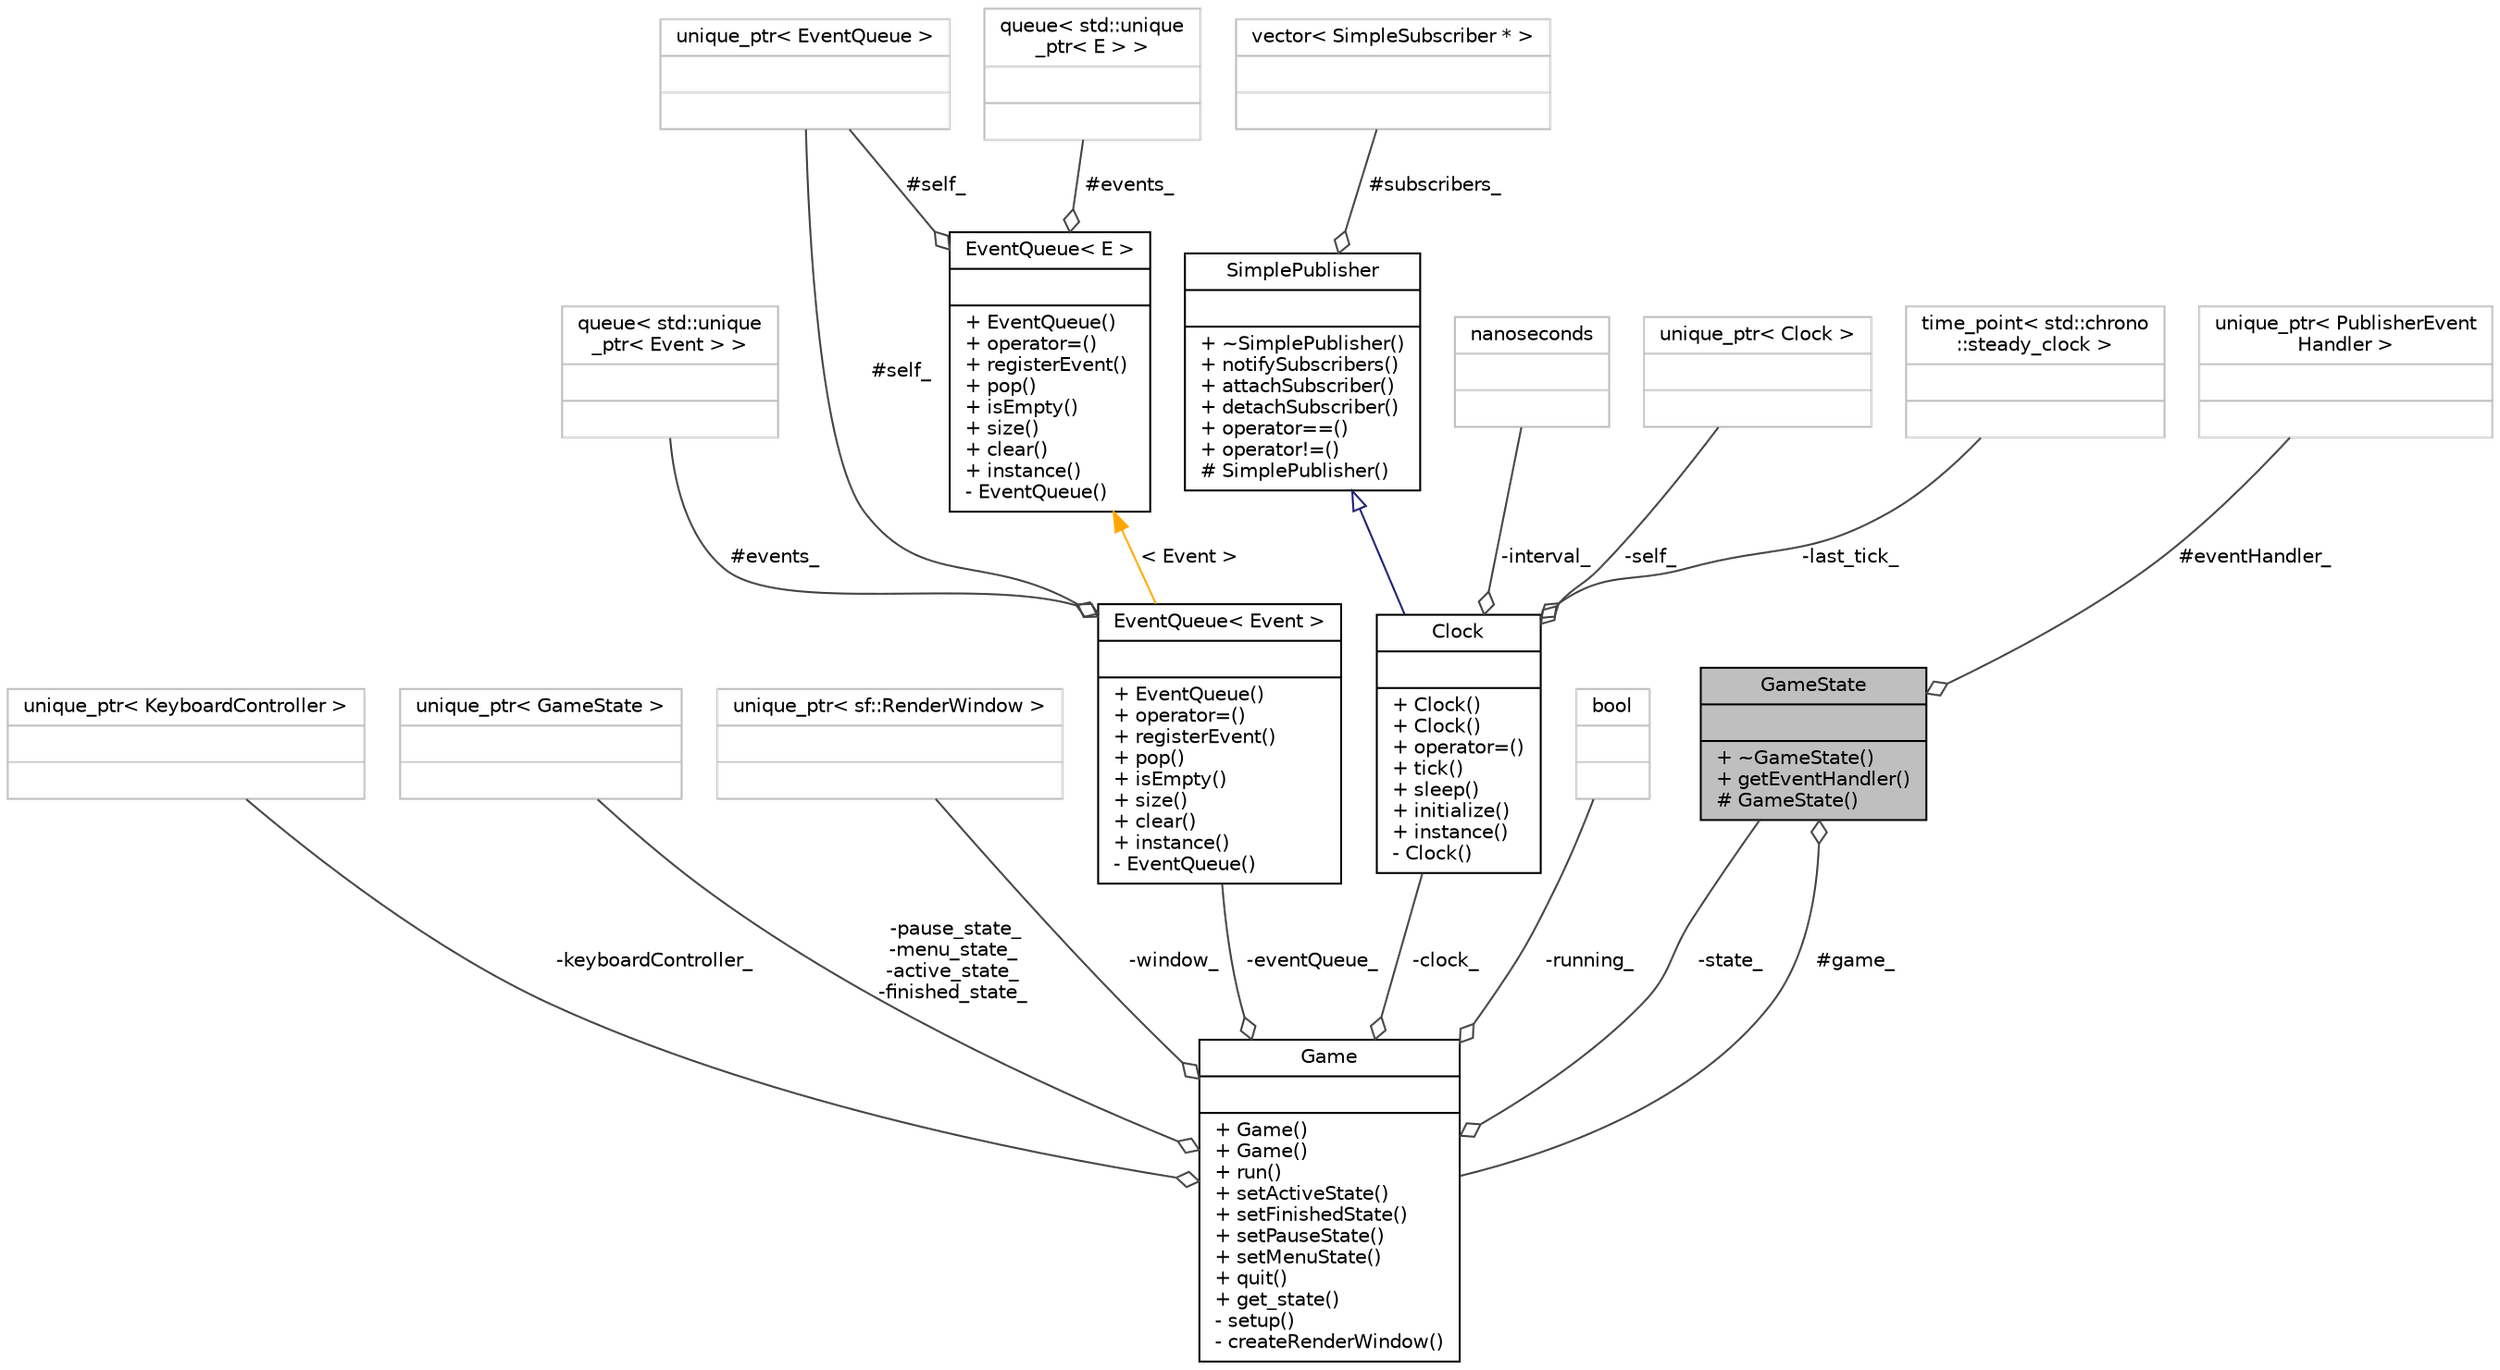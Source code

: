digraph "GameState"
{
 // INTERACTIVE_SVG=YES
 // LATEX_PDF_SIZE
  bgcolor="transparent";
  edge [fontname="Helvetica",fontsize="10",labelfontname="Helvetica",labelfontsize="10"];
  node [fontname="Helvetica",fontsize="10",shape=record];
  Node1 [label="{GameState\n||+ ~GameState()\l+ getEventHandler()\l# GameState()\l}",height=0.2,width=0.4,color="black", fillcolor="grey75", style="filled", fontcolor="black",tooltip=" "];
  Node2 -> Node1 [color="grey25",fontsize="10",style="solid",label=" #game_" ,arrowhead="odiamond",fontname="Helvetica"];
  Node2 [label="{Game\n||+ Game()\l+ Game()\l+ run()\l+ setActiveState()\l+ setFinishedState()\l+ setPauseState()\l+ setMenuState()\l+ quit()\l+ get_state()\l- setup()\l- createRenderWindow()\l}",height=0.2,width=0.4,color="black",URL="$class_game.html",tooltip=" "];
  Node3 -> Node2 [color="grey25",fontsize="10",style="solid",label=" -keyboardController_" ,arrowhead="odiamond",fontname="Helvetica"];
  Node3 [label="{unique_ptr\< KeyboardController \>\n||}",height=0.2,width=0.4,color="grey75",tooltip=" "];
  Node4 -> Node2 [color="grey25",fontsize="10",style="solid",label=" -pause_state_\n-menu_state_\n-active_state_\n-finished_state_" ,arrowhead="odiamond",fontname="Helvetica"];
  Node4 [label="{unique_ptr\< GameState \>\n||}",height=0.2,width=0.4,color="grey75",tooltip=" "];
  Node5 -> Node2 [color="grey25",fontsize="10",style="solid",label=" -window_" ,arrowhead="odiamond",fontname="Helvetica"];
  Node5 [label="{unique_ptr\< sf::RenderWindow \>\n||}",height=0.2,width=0.4,color="grey75",tooltip=" "];
  Node6 -> Node2 [color="grey25",fontsize="10",style="solid",label=" -eventQueue_" ,arrowhead="odiamond",fontname="Helvetica"];
  Node6 [label="{EventQueue\< Event \>\n||+ EventQueue()\l+ operator=()\l+ registerEvent()\l+ pop()\l+ isEmpty()\l+ size()\l+ clear()\l+ instance()\l- EventQueue()\l}",height=0.2,width=0.4,color="black",URL="$class_event_queue.html",tooltip=" "];
  Node7 -> Node6 [color="grey25",fontsize="10",style="solid",label=" #events_" ,arrowhead="odiamond",fontname="Helvetica"];
  Node7 [label="{queue\< std::unique\l_ptr\< Event \> \>\n||}",height=0.2,width=0.4,color="grey75",tooltip=" "];
  Node8 -> Node6 [color="grey25",fontsize="10",style="solid",label=" #self_" ,arrowhead="odiamond",fontname="Helvetica"];
  Node8 [label="{unique_ptr\< EventQueue \>\n||}",height=0.2,width=0.4,color="grey75",tooltip=" "];
  Node9 -> Node6 [dir="back",color="orange",fontsize="10",style="solid",label=" \< Event \>" ,fontname="Helvetica"];
  Node9 [label="{EventQueue\< E \>\n||+ EventQueue()\l+ operator=()\l+ registerEvent()\l+ pop()\l+ isEmpty()\l+ size()\l+ clear()\l+ instance()\l- EventQueue()\l}",height=0.2,width=0.4,color="black",URL="$class_event_queue.html",tooltip="Singleton class wrapper for std::queue<E>."];
  Node10 -> Node9 [color="grey25",fontsize="10",style="solid",label=" #events_" ,arrowhead="odiamond",fontname="Helvetica"];
  Node10 [label="{queue\< std::unique\l_ptr\< E \> \>\n||}",height=0.2,width=0.4,color="grey75",tooltip=" "];
  Node8 -> Node9 [color="grey25",fontsize="10",style="solid",label=" #self_" ,arrowhead="odiamond",fontname="Helvetica"];
  Node11 -> Node2 [color="grey25",fontsize="10",style="solid",label=" -clock_" ,arrowhead="odiamond",fontname="Helvetica"];
  Node11 [label="{Clock\n||+ Clock()\l+ Clock()\l+ operator=()\l+ tick()\l+ sleep()\l+ initialize()\l+ instance()\l- Clock()\l}",height=0.2,width=0.4,color="black",URL="$class_clock.html",tooltip="Represents an externally controlled clock running at a given frequency."];
  Node12 -> Node11 [dir="back",color="midnightblue",fontsize="10",style="solid",arrowtail="onormal",fontname="Helvetica"];
  Node12 [label="{SimplePublisher\n||+ ~SimplePublisher()\l+ notifySubscribers()\l+ attachSubscriber()\l+ detachSubscriber()\l+ operator==()\l+ operator!=()\l# SimplePublisher()\l}",height=0.2,width=0.4,color="black",URL="$class_simple_publisher.html",tooltip=" "];
  Node13 -> Node12 [color="grey25",fontsize="10",style="solid",label=" #subscribers_" ,arrowhead="odiamond",fontname="Helvetica"];
  Node13 [label="{vector\< SimpleSubscriber * \>\n||}",height=0.2,width=0.4,color="grey75",tooltip=" "];
  Node14 -> Node11 [color="grey25",fontsize="10",style="solid",label=" -interval_" ,arrowhead="odiamond",fontname="Helvetica"];
  Node14 [label="{nanoseconds\n||}",height=0.2,width=0.4,color="grey75",tooltip=" "];
  Node15 -> Node11 [color="grey25",fontsize="10",style="solid",label=" -self_" ,arrowhead="odiamond",fontname="Helvetica"];
  Node15 [label="{unique_ptr\< Clock \>\n||}",height=0.2,width=0.4,color="grey75",tooltip=" "];
  Node16 -> Node11 [color="grey25",fontsize="10",style="solid",label=" -last_tick_" ,arrowhead="odiamond",fontname="Helvetica"];
  Node16 [label="{time_point\< std::chrono\l::steady_clock \>\n||}",height=0.2,width=0.4,color="grey75",tooltip=" "];
  Node17 -> Node2 [color="grey25",fontsize="10",style="solid",label=" -running_" ,arrowhead="odiamond",fontname="Helvetica"];
  Node17 [label="{bool\n||}",height=0.2,width=0.4,color="grey75",tooltip=" "];
  Node1 -> Node2 [color="grey25",fontsize="10",style="solid",label=" -state_" ,arrowhead="odiamond",fontname="Helvetica"];
  Node18 -> Node1 [color="grey25",fontsize="10",style="solid",label=" #eventHandler_" ,arrowhead="odiamond",fontname="Helvetica"];
  Node18 [label="{unique_ptr\< PublisherEvent\lHandler \>\n||}",height=0.2,width=0.4,color="grey75",tooltip=" "];
}
